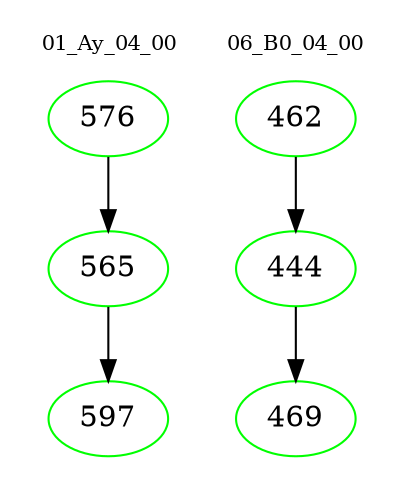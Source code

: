 digraph{
subgraph cluster_0 {
color = white
label = "01_Ay_04_00";
fontsize=10;
T0_576 [label="576", color="green"]
T0_576 -> T0_565 [color="black"]
T0_565 [label="565", color="green"]
T0_565 -> T0_597 [color="black"]
T0_597 [label="597", color="green"]
}
subgraph cluster_1 {
color = white
label = "06_B0_04_00";
fontsize=10;
T1_462 [label="462", color="green"]
T1_462 -> T1_444 [color="black"]
T1_444 [label="444", color="green"]
T1_444 -> T1_469 [color="black"]
T1_469 [label="469", color="green"]
}
}
